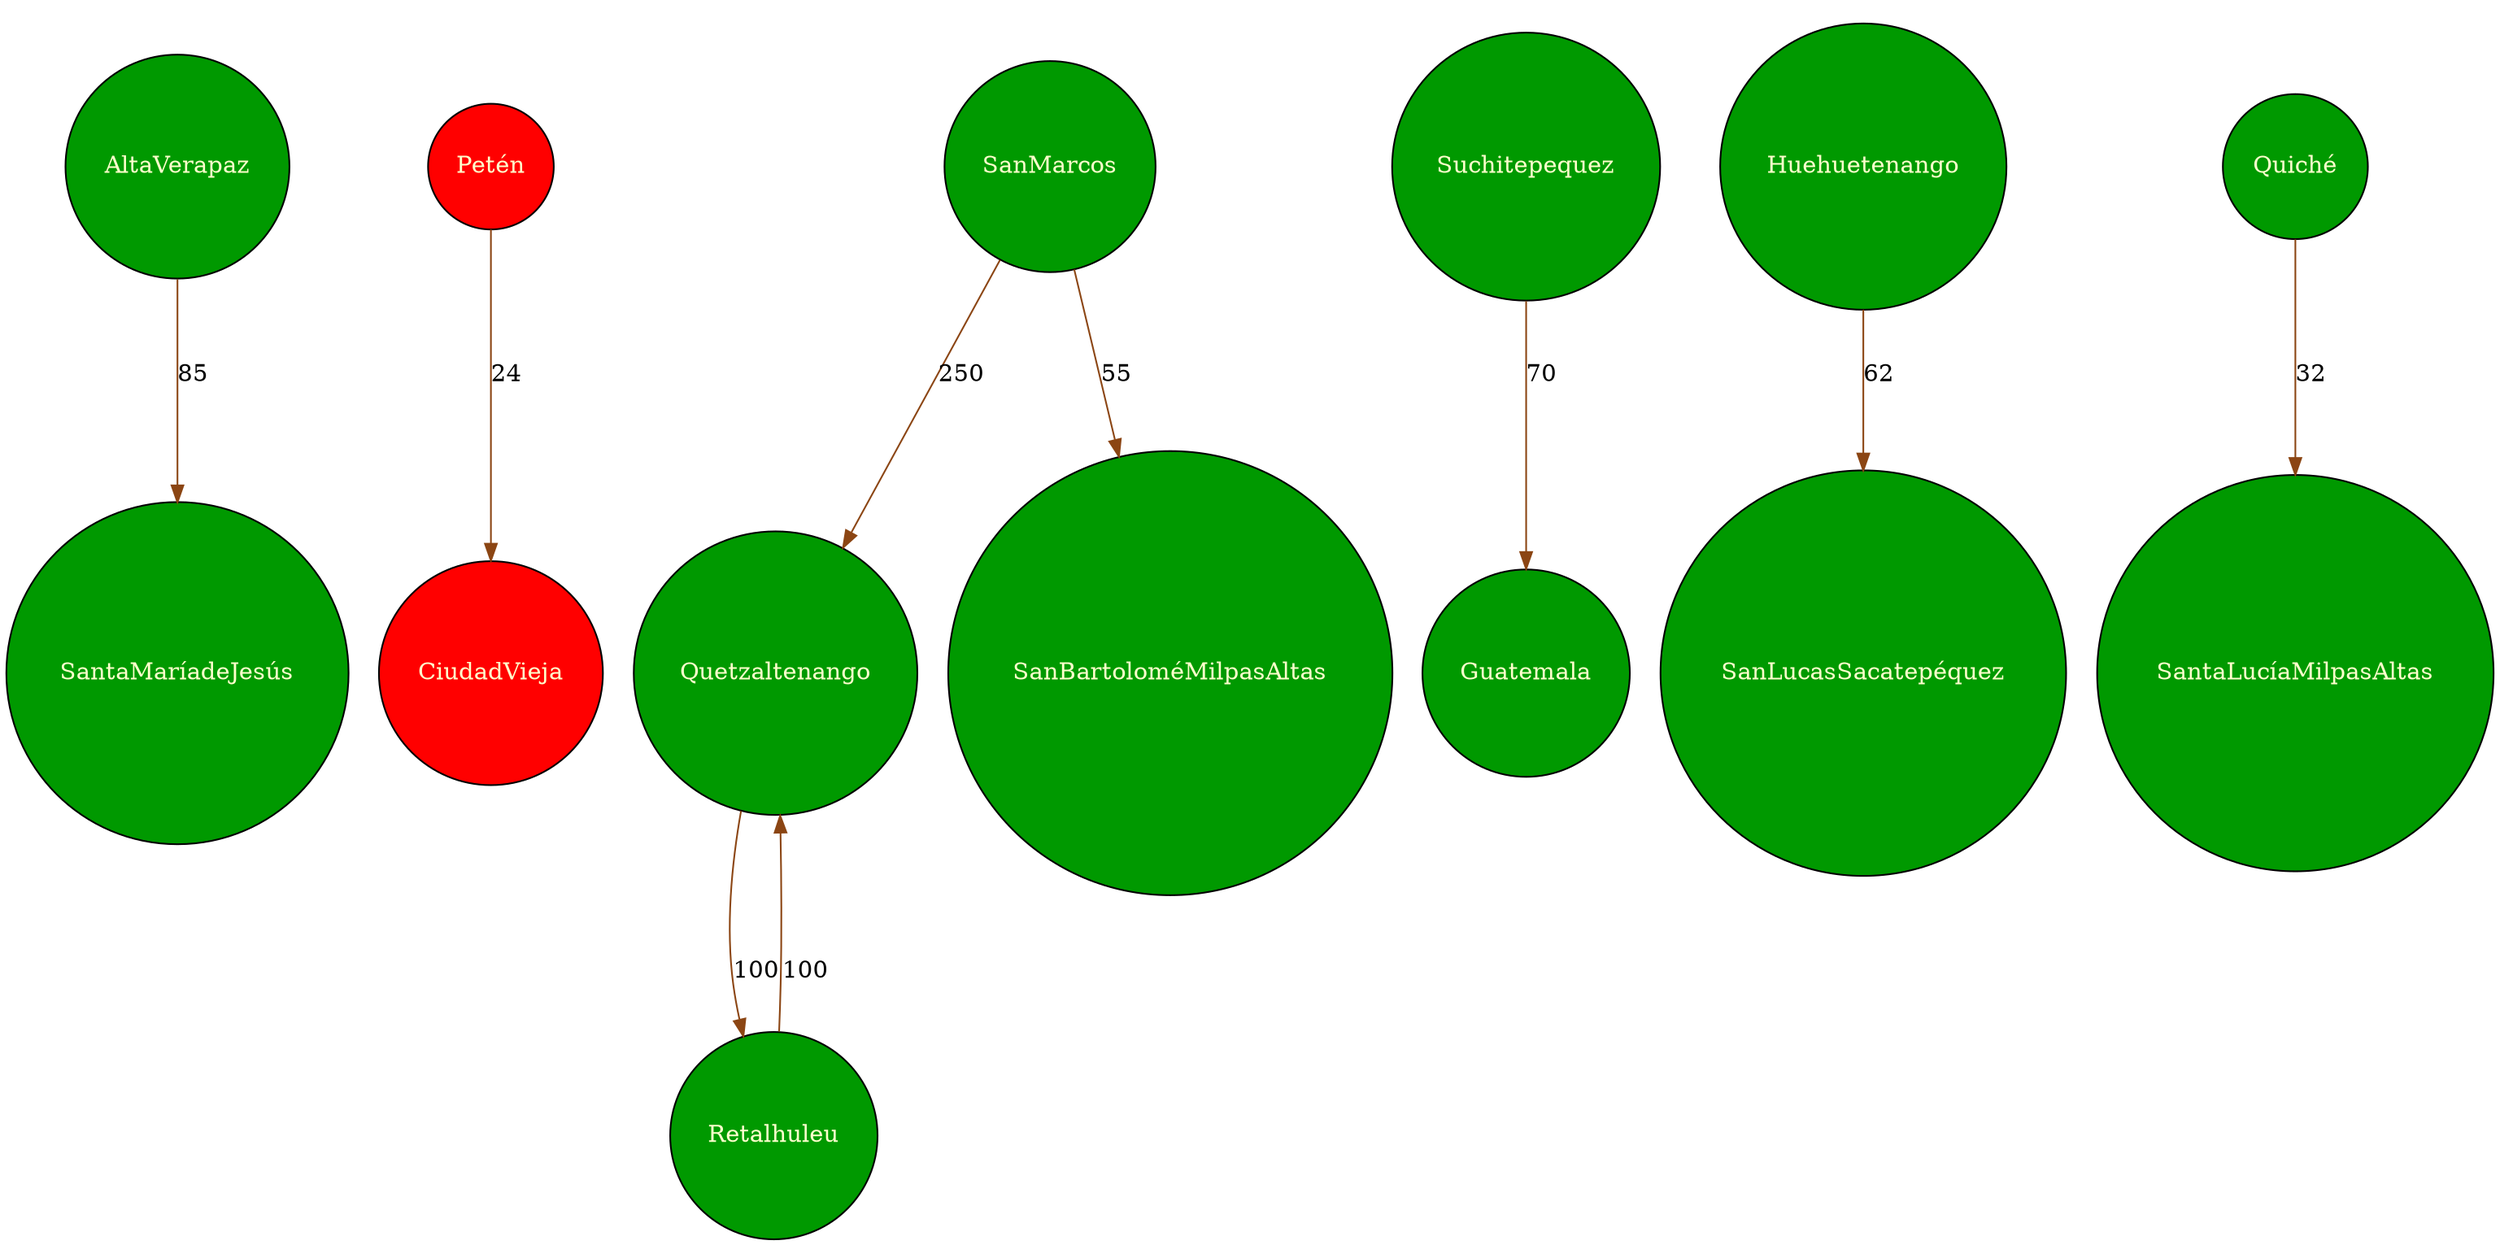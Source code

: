 digraph G {
	graph [ratio=0.5];
	node [shape=circle, style=filled, fillcolor="#009900", fontcolor="#FFFFCC", fixedsize=false];
	edge [color="#8B4513"];
  "AltaVerapaz" -> "SantaMaríadeJesús" [label="85"];
  "Petén" -> "CiudadVieja" [label="24"];
"Petén" [fillcolor="red"];"CiudadVieja" [fillcolor="red"];
  "Quetzaltenango" -> "Retalhuleu" [label="100"];
  "Retalhuleu" -> "Quetzaltenango" [label="100"];
  "SanMarcos" -> "Quetzaltenango" [label="250"];
  "Suchitepequez" -> "Guatemala" [label="70"];
  "SanMarcos" -> "SanBartoloméMilpasAltas" [label="55"];
  "Huehuetenango" -> "SanLucasSacatepéquez" [label="62"];
  "Quiché" -> "SantaLucíaMilpasAltas" [label="32"];
}
